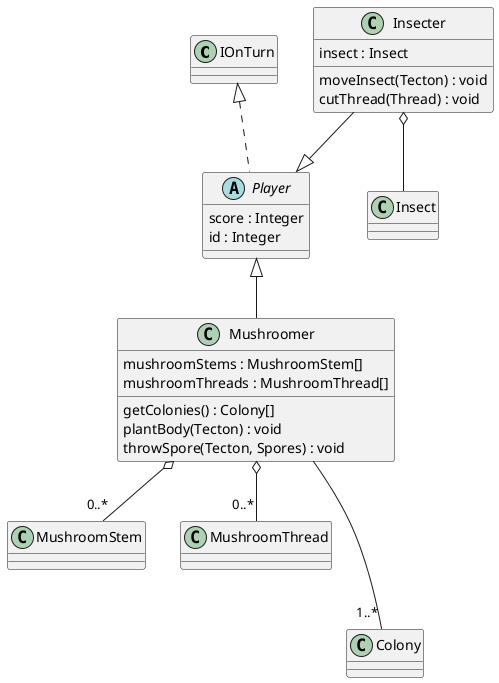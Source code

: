 @startuml player
IOnTurn <|.. Player
abstract class Player{
    score : Integer
    id : Integer
}

Player <|-- Mushroomer
Mushroomer o-- "0..*" MushroomStem
Mushroomer o-- "0..*" MushroomThread
Mushroomer --- "1..*" Colony
class Mushroomer{
    mushroomStems : MushroomStem[]
    mushroomThreads : MushroomThread[]
    getColonies() : Colony[]
    plantBody(Tecton) : void
    throwSpore(Tecton, Spores) : void
}

Insecter --|> Player
Insecter o-- Insect
class Insecter{
    insect : Insect
    moveInsect(Tecton) : void
    cutThread(Thread) : void
}
@enduml